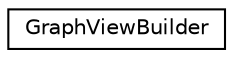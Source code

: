 digraph "Graphical Class Hierarchy"
{
  edge [fontname="Helvetica",fontsize="10",labelfontname="Helvetica",labelfontsize="10"];
  node [fontname="Helvetica",fontsize="10",shape=record];
  rankdir="LR";
  Node0 [label="GraphViewBuilder",height=0.2,width=0.4,color="black", fillcolor="white", style="filled",URL="$classGraphViewBuilder.html"];
}
